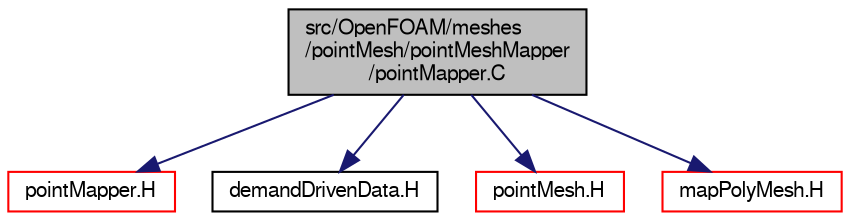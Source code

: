 digraph "src/OpenFOAM/meshes/pointMesh/pointMeshMapper/pointMapper.C"
{
  bgcolor="transparent";
  edge [fontname="FreeSans",fontsize="10",labelfontname="FreeSans",labelfontsize="10"];
  node [fontname="FreeSans",fontsize="10",shape=record];
  Node0 [label="src/OpenFOAM/meshes\l/pointMesh/pointMeshMapper\l/pointMapper.C",height=0.2,width=0.4,color="black", fillcolor="grey75", style="filled", fontcolor="black"];
  Node0 -> Node1 [color="midnightblue",fontsize="10",style="solid",fontname="FreeSans"];
  Node1 [label="pointMapper.H",height=0.2,width=0.4,color="red",URL="$a11411.html"];
  Node0 -> Node84 [color="midnightblue",fontsize="10",style="solid",fontname="FreeSans"];
  Node84 [label="demandDrivenData.H",height=0.2,width=0.4,color="black",URL="$a10367.html",tooltip="Template functions to aid in the implementation of demand driven data. "];
  Node0 -> Node85 [color="midnightblue",fontsize="10",style="solid",fontname="FreeSans"];
  Node85 [label="pointMesh.H",height=0.2,width=0.4,color="red",URL="$a11399.html"];
  Node0 -> Node229 [color="midnightblue",fontsize="10",style="solid",fontname="FreeSans"];
  Node229 [label="mapPolyMesh.H",height=0.2,width=0.4,color="red",URL="$a11597.html"];
}
